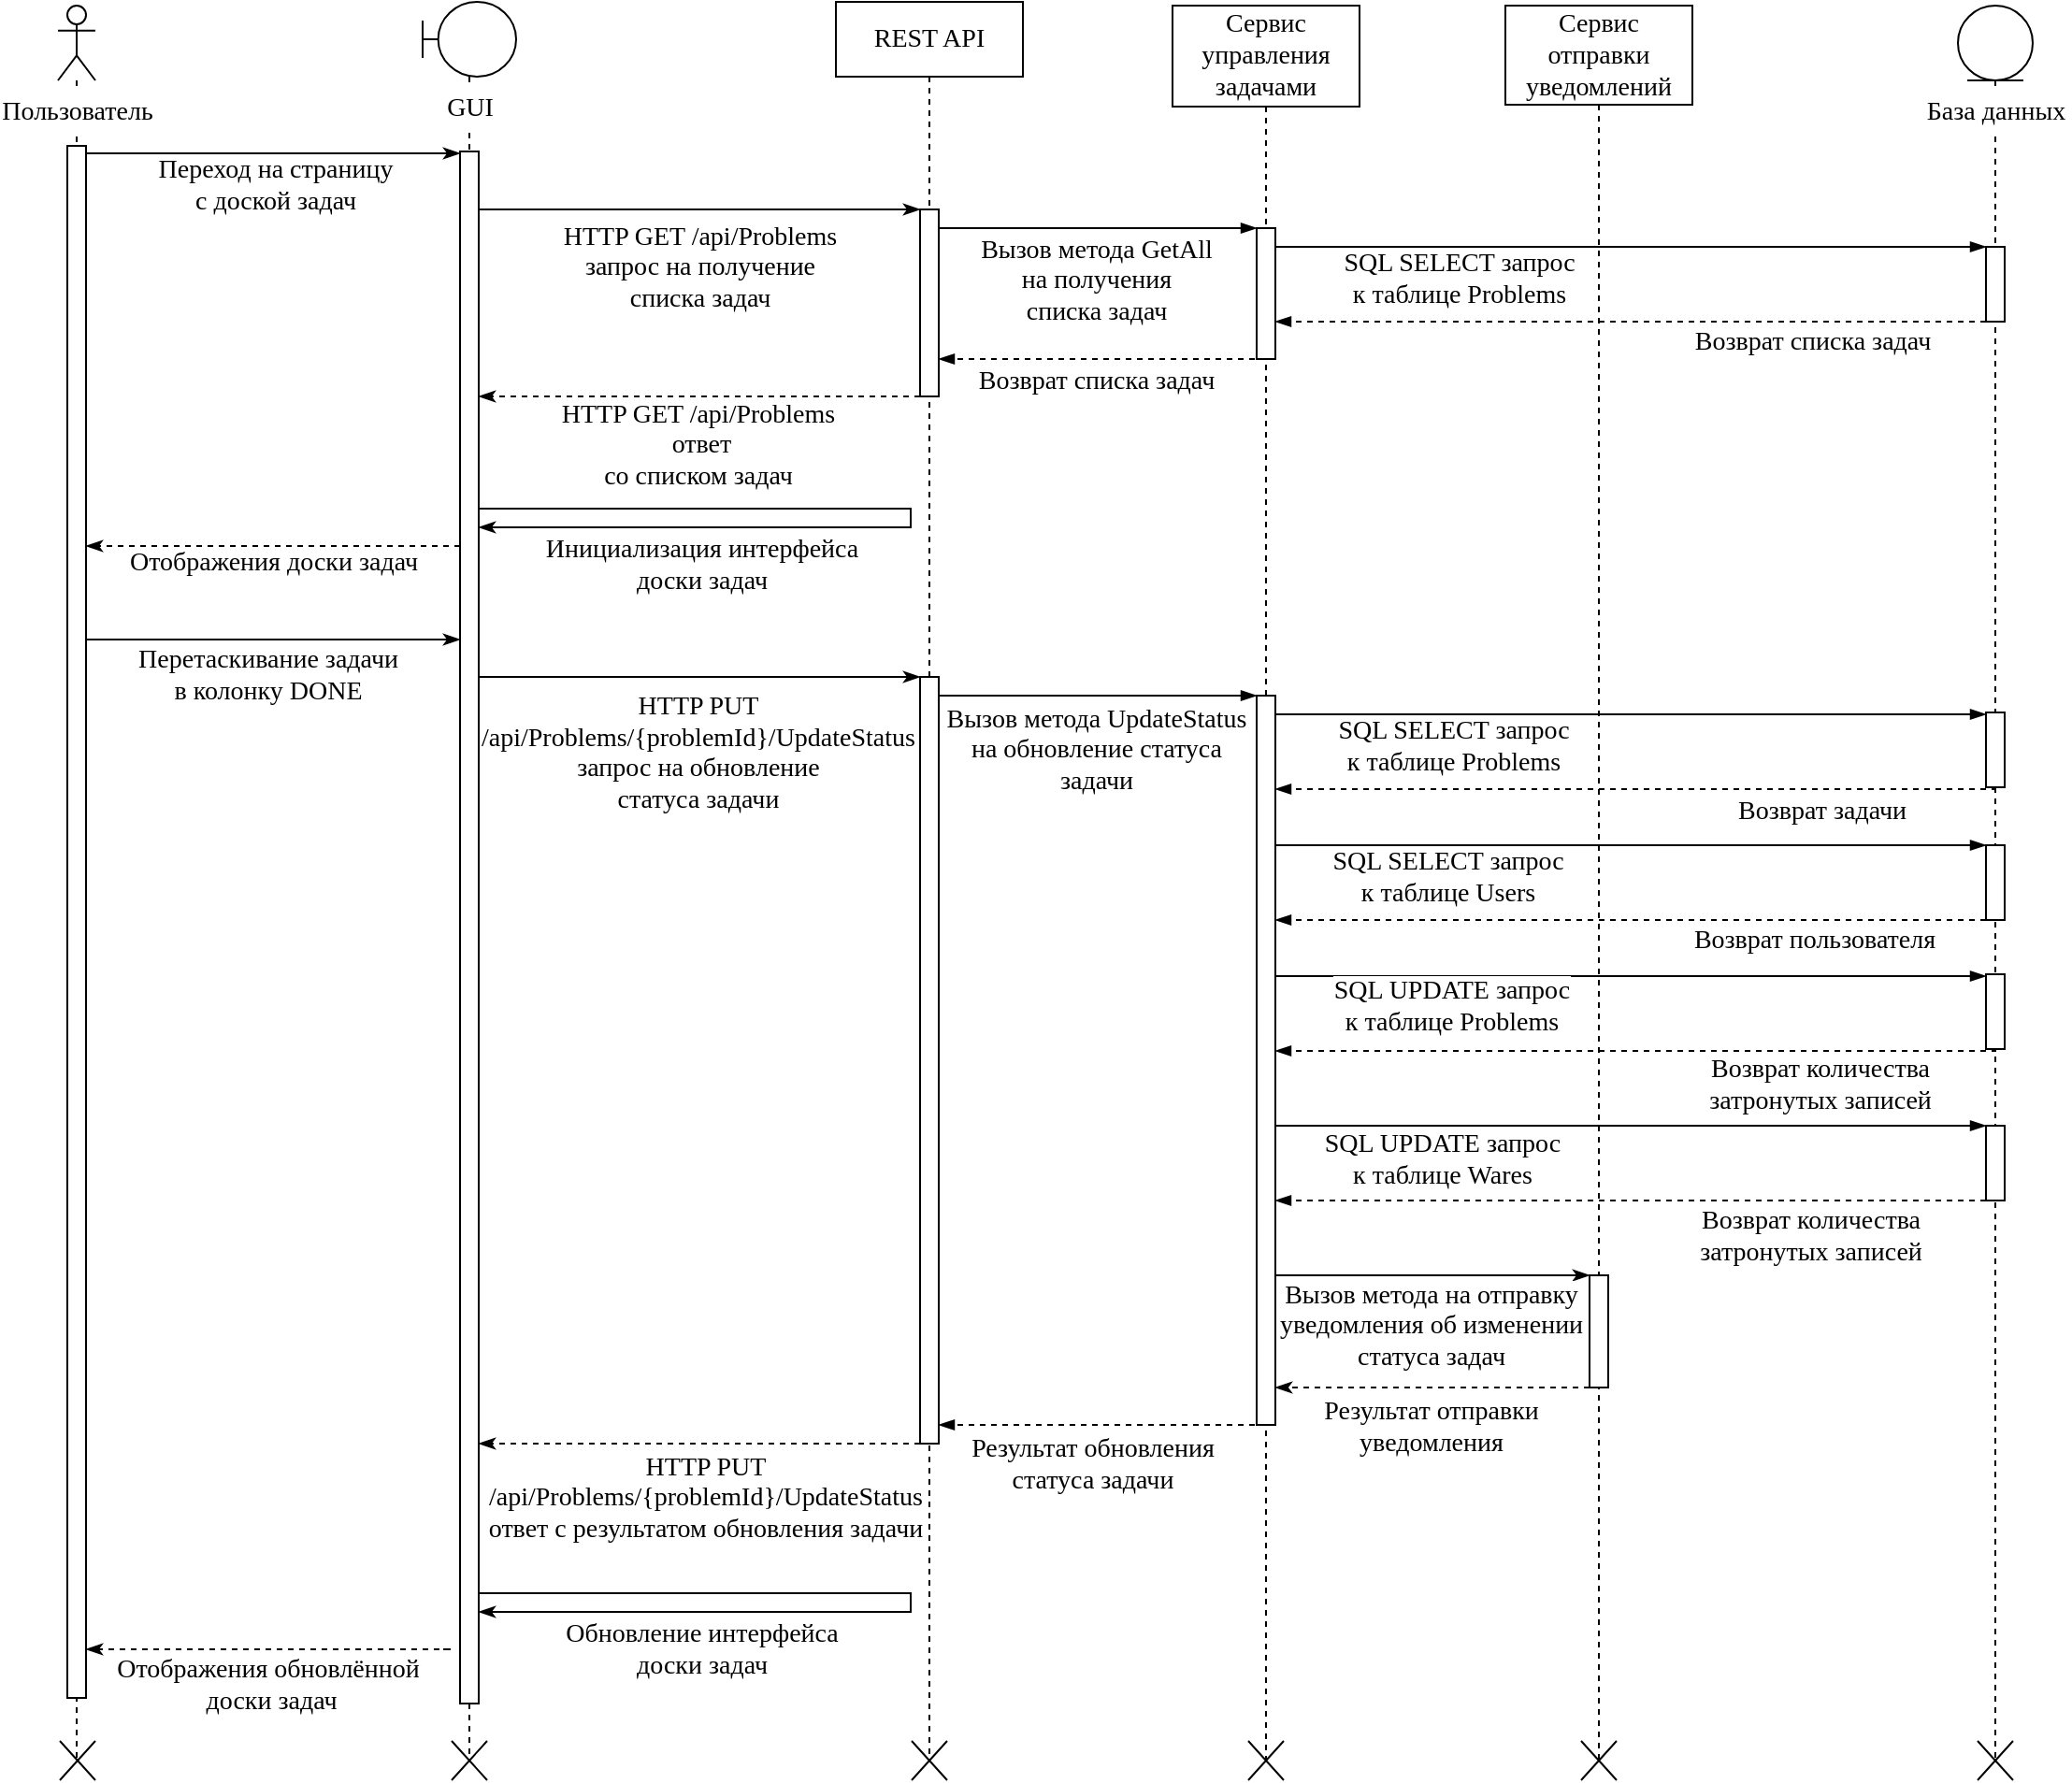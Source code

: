 <mxfile version="21.3.3" type="device">
  <diagram name="Страница 1" id="DM5A7a2sBH60GUnruqmK">
    <mxGraphModel dx="1790" dy="919" grid="0" gridSize="10" guides="1" tooltips="1" connect="1" arrows="1" fold="1" page="1" pageScale="1" pageWidth="1654" pageHeight="1169" math="0" shadow="0">
      <root>
        <mxCell id="0" />
        <mxCell id="1" parent="0" />
        <mxCell id="xIKeQf0XdznSWOi6v45g-2" value="" style="shape=umlLifeline;perimeter=lifelinePerimeter;whiteSpace=wrap;html=1;container=1;dropTarget=0;collapsible=0;recursiveResize=0;outlineConnect=0;portConstraint=eastwest;newEdgeStyle={&quot;edgeStyle&quot;:&quot;elbowEdgeStyle&quot;,&quot;elbow&quot;:&quot;vertical&quot;,&quot;curved&quot;:0,&quot;rounded&quot;:0};participant=umlActor;" parent="1" vertex="1">
          <mxGeometry x="204" y="141" width="20" height="939" as="geometry" />
        </mxCell>
        <mxCell id="uNYKcoVuDFgx-AQFCIqF-11" value="REST API" style="shape=umlLifeline;perimeter=lifelinePerimeter;whiteSpace=wrap;html=1;container=1;dropTarget=0;collapsible=0;recursiveResize=0;outlineConnect=0;portConstraint=eastwest;newEdgeStyle={&quot;edgeStyle&quot;:&quot;elbowEdgeStyle&quot;,&quot;elbow&quot;:&quot;vertical&quot;,&quot;curved&quot;:0,&quot;rounded&quot;:0};fontFamily=Times New Roman;fontSize=14;" parent="1" vertex="1">
          <mxGeometry x="620" y="139" width="100" height="941" as="geometry" />
        </mxCell>
        <mxCell id="uNYKcoVuDFgx-AQFCIqF-17" value="" style="html=1;points=[];perimeter=orthogonalPerimeter;outlineConnect=0;targetShapes=umlLifeline;portConstraint=eastwest;newEdgeStyle={&quot;edgeStyle&quot;:&quot;elbowEdgeStyle&quot;,&quot;elbow&quot;:&quot;vertical&quot;,&quot;curved&quot;:0,&quot;rounded&quot;:0};" parent="uNYKcoVuDFgx-AQFCIqF-11" vertex="1">
          <mxGeometry x="45" y="111" width="10" height="100" as="geometry" />
        </mxCell>
        <mxCell id="uNYKcoVuDFgx-AQFCIqF-32" value="" style="html=1;points=[];perimeter=orthogonalPerimeter;outlineConnect=0;targetShapes=umlLifeline;portConstraint=eastwest;newEdgeStyle={&quot;edgeStyle&quot;:&quot;elbowEdgeStyle&quot;,&quot;elbow&quot;:&quot;vertical&quot;,&quot;curved&quot;:0,&quot;rounded&quot;:0};" parent="uNYKcoVuDFgx-AQFCIqF-11" vertex="1">
          <mxGeometry x="45" y="361" width="10" height="410" as="geometry" />
        </mxCell>
        <mxCell id="uNYKcoVuDFgx-AQFCIqF-12" value="Сервис управления задачами" style="shape=umlLifeline;perimeter=lifelinePerimeter;whiteSpace=wrap;html=1;container=1;dropTarget=0;collapsible=0;recursiveResize=0;outlineConnect=0;portConstraint=eastwest;newEdgeStyle={&quot;edgeStyle&quot;:&quot;elbowEdgeStyle&quot;,&quot;elbow&quot;:&quot;vertical&quot;,&quot;curved&quot;:0,&quot;rounded&quot;:0};fontFamily=Times New Roman;fontSize=14;size=54;" parent="1" vertex="1">
          <mxGeometry x="800" y="141" width="100" height="939" as="geometry" />
        </mxCell>
        <mxCell id="uNYKcoVuDFgx-AQFCIqF-20" value="" style="html=1;points=[];perimeter=orthogonalPerimeter;outlineConnect=0;targetShapes=umlLifeline;portConstraint=eastwest;newEdgeStyle={&quot;edgeStyle&quot;:&quot;elbowEdgeStyle&quot;,&quot;elbow&quot;:&quot;vertical&quot;,&quot;curved&quot;:0,&quot;rounded&quot;:0};" parent="uNYKcoVuDFgx-AQFCIqF-12" vertex="1">
          <mxGeometry x="45" y="119" width="10" height="70" as="geometry" />
        </mxCell>
        <mxCell id="uNYKcoVuDFgx-AQFCIqF-33" value="" style="html=1;points=[];perimeter=orthogonalPerimeter;outlineConnect=0;targetShapes=umlLifeline;portConstraint=eastwest;newEdgeStyle={&quot;edgeStyle&quot;:&quot;elbowEdgeStyle&quot;,&quot;elbow&quot;:&quot;vertical&quot;,&quot;curved&quot;:0,&quot;rounded&quot;:0};" parent="uNYKcoVuDFgx-AQFCIqF-12" vertex="1">
          <mxGeometry x="45" y="369" width="10" height="390" as="geometry" />
        </mxCell>
        <mxCell id="uNYKcoVuDFgx-AQFCIqF-16" value="Переход на страницу &lt;br style=&quot;font-size: 14px;&quot;&gt;с доской задач" style="html=1;verticalAlign=bottom;endArrow=classicThin;edgeStyle=elbowEdgeStyle;elbow=vertical;curved=0;rounded=0;endFill=1;fontFamily=Times New Roman;fontSize=14;" parent="1" source="uNYKcoVuDFgx-AQFCIqF-14" target="uNYKcoVuDFgx-AQFCIqF-15" edge="1">
          <mxGeometry x="0.01" y="-37" width="80" relative="1" as="geometry">
            <mxPoint x="260" y="240" as="sourcePoint" />
            <mxPoint x="340" y="240" as="targetPoint" />
            <Array as="points">
              <mxPoint x="320" y="220" />
              <mxPoint x="290" y="240" />
            </Array>
            <mxPoint as="offset" />
          </mxGeometry>
        </mxCell>
        <mxCell id="uNYKcoVuDFgx-AQFCIqF-18" value="HTTP GET /api/Problems&lt;br style=&quot;font-size: 14px;&quot;&gt;запрос на получение &lt;br style=&quot;font-size: 14px;&quot;&gt;списка задач" style="html=1;verticalAlign=bottom;endArrow=classicThin;edgeStyle=elbowEdgeStyle;elbow=vertical;curved=0;rounded=0;endFill=1;fontFamily=Times New Roman;fontSize=14;" parent="1" source="uNYKcoVuDFgx-AQFCIqF-15" target="uNYKcoVuDFgx-AQFCIqF-17" edge="1">
          <mxGeometry y="-59" width="80" relative="1" as="geometry">
            <mxPoint x="500" y="250" as="sourcePoint" />
            <mxPoint x="660" y="250" as="targetPoint" />
            <Array as="points">
              <mxPoint x="575" y="250" />
              <mxPoint x="545" y="270" />
            </Array>
            <mxPoint as="offset" />
          </mxGeometry>
        </mxCell>
        <mxCell id="uNYKcoVuDFgx-AQFCIqF-19" value="Сервис отправки уведомлений" style="shape=umlLifeline;perimeter=lifelinePerimeter;whiteSpace=wrap;html=1;container=1;dropTarget=0;collapsible=0;recursiveResize=0;outlineConnect=0;portConstraint=eastwest;newEdgeStyle={&quot;edgeStyle&quot;:&quot;elbowEdgeStyle&quot;,&quot;elbow&quot;:&quot;vertical&quot;,&quot;curved&quot;:0,&quot;rounded&quot;:0};fontFamily=Times New Roman;fontSize=14;size=53;" parent="1" vertex="1">
          <mxGeometry x="978" y="141" width="100" height="939" as="geometry" />
        </mxCell>
        <mxCell id="OOK6wu0mRHpL1KG_avXk-5" value="" style="html=1;points=[];perimeter=orthogonalPerimeter;outlineConnect=0;targetShapes=umlLifeline;portConstraint=eastwest;newEdgeStyle={&quot;edgeStyle&quot;:&quot;elbowEdgeStyle&quot;,&quot;elbow&quot;:&quot;vertical&quot;,&quot;curved&quot;:0,&quot;rounded&quot;:0};" parent="uNYKcoVuDFgx-AQFCIqF-19" vertex="1">
          <mxGeometry x="45" y="679" width="10" height="60" as="geometry" />
        </mxCell>
        <mxCell id="uNYKcoVuDFgx-AQFCIqF-21" value="Вызов метода&amp;nbsp;GetAll&lt;br style=&quot;font-size: 14px;&quot;&gt;на получения &lt;br style=&quot;font-size: 14px;&quot;&gt;списка задач" style="html=1;verticalAlign=bottom;endArrow=blockThin;edgeStyle=elbowEdgeStyle;elbow=vertical;curved=0;rounded=0;endFill=1;fontFamily=Times New Roman;fontSize=14;" parent="1" source="uNYKcoVuDFgx-AQFCIqF-17" target="uNYKcoVuDFgx-AQFCIqF-20" edge="1">
          <mxGeometry x="-0.012" y="-56" width="80" relative="1" as="geometry">
            <mxPoint x="680" y="260" as="sourcePoint" />
            <mxPoint x="840" y="260" as="targetPoint" />
            <Array as="points">
              <mxPoint x="750" y="260" />
              <mxPoint x="720" y="280" />
            </Array>
            <mxPoint as="offset" />
          </mxGeometry>
        </mxCell>
        <mxCell id="uNYKcoVuDFgx-AQFCIqF-23" value="SQL SELECT запрос&lt;br style=&quot;font-size: 14px;&quot;&gt;к таблице Problems" style="html=1;verticalAlign=bottom;endArrow=blockThin;edgeStyle=elbowEdgeStyle;elbow=vertical;curved=0;rounded=0;endFill=1;fontFamily=Times New Roman;fontSize=14;" parent="1" source="uNYKcoVuDFgx-AQFCIqF-20" target="uNYKcoVuDFgx-AQFCIqF-22" edge="1">
          <mxGeometry x="-0.484" y="-37" width="80" relative="1" as="geometry">
            <mxPoint x="920" y="270" as="sourcePoint" />
            <mxPoint x="1200" y="270" as="targetPoint" />
            <Array as="points">
              <mxPoint x="1105" y="270" />
              <mxPoint x="1075" y="290" />
            </Array>
            <mxPoint as="offset" />
          </mxGeometry>
        </mxCell>
        <mxCell id="uNYKcoVuDFgx-AQFCIqF-24" value="Возврат списка задач" style="html=1;verticalAlign=bottom;endArrow=blockThin;edgeStyle=elbowEdgeStyle;elbow=vertical;curved=0;rounded=0;endFill=1;dashed=1;fontFamily=Times New Roman;fontSize=14;" parent="1" source="uNYKcoVuDFgx-AQFCIqF-22" target="uNYKcoVuDFgx-AQFCIqF-20" edge="1">
          <mxGeometry x="-0.51" y="22" width="80" relative="1" as="geometry">
            <mxPoint x="1200.0" y="310" as="sourcePoint" />
            <mxPoint x="1030.0" y="310" as="targetPoint" />
            <Array as="points">
              <mxPoint x="1125.0" y="310" />
              <mxPoint x="1155.0" y="330" />
            </Array>
            <mxPoint as="offset" />
          </mxGeometry>
        </mxCell>
        <mxCell id="uNYKcoVuDFgx-AQFCIqF-25" value="Возврат списка задач" style="html=1;verticalAlign=bottom;endArrow=blockThin;edgeStyle=elbowEdgeStyle;elbow=vertical;curved=0;rounded=0;endFill=1;dashed=1;fontFamily=Times New Roman;fontSize=14;" parent="1" target="uNYKcoVuDFgx-AQFCIqF-17" edge="1">
          <mxGeometry x="0.04" y="23" width="80" relative="1" as="geometry">
            <mxPoint x="850" y="330" as="sourcePoint" />
            <mxPoint x="680" y="330" as="targetPoint" />
            <Array as="points">
              <mxPoint x="850.0" y="330" />
              <mxPoint x="880.0" y="350" />
            </Array>
            <mxPoint as="offset" />
          </mxGeometry>
        </mxCell>
        <mxCell id="uNYKcoVuDFgx-AQFCIqF-26" value="HTTP GET /api/Problems&lt;br style=&quot;font-size: 14px;&quot;&gt;&amp;nbsp;ответ &lt;br style=&quot;font-size: 14px;&quot;&gt;со списком задач" style="html=1;verticalAlign=bottom;endArrow=classicThin;edgeStyle=elbowEdgeStyle;elbow=vertical;curved=0;rounded=0;endFill=1;dashed=1;fontFamily=Times New Roman;fontSize=14;" parent="1" target="uNYKcoVuDFgx-AQFCIqF-15" edge="1">
          <mxGeometry x="0.009" y="54" width="80" relative="1" as="geometry">
            <mxPoint x="665" y="350" as="sourcePoint" />
            <mxPoint x="500" y="350" as="targetPoint" />
            <Array as="points">
              <mxPoint x="665.0" y="350" />
              <mxPoint x="695.0" y="370" />
            </Array>
            <mxPoint as="offset" />
          </mxGeometry>
        </mxCell>
        <mxCell id="uNYKcoVuDFgx-AQFCIqF-29" value="Отображения доски задач" style="html=1;verticalAlign=bottom;endArrow=classicThin;edgeStyle=elbowEdgeStyle;elbow=vertical;curved=0;rounded=0;endFill=1;dashed=1;fontFamily=Times New Roman;fontSize=14;" parent="1" source="uNYKcoVuDFgx-AQFCIqF-15" target="uNYKcoVuDFgx-AQFCIqF-14" edge="1">
          <mxGeometry y="20" width="80" relative="1" as="geometry">
            <mxPoint x="410" y="430" as="sourcePoint" />
            <mxPoint x="240" y="430" as="targetPoint" />
            <Array as="points">
              <mxPoint x="410.0" y="430" />
              <mxPoint x="440.0" y="450" />
            </Array>
            <mxPoint as="offset" />
          </mxGeometry>
        </mxCell>
        <mxCell id="uNYKcoVuDFgx-AQFCIqF-30" value="Перетаскивание задачи &lt;br style=&quot;font-size: 14px;&quot;&gt;в колонку DONE" style="html=1;verticalAlign=bottom;endArrow=classicThin;edgeStyle=elbowEdgeStyle;elbow=vertical;curved=0;rounded=0;endFill=1;fontFamily=Times New Roman;fontSize=14;" parent="1" source="uNYKcoVuDFgx-AQFCIqF-14" target="uNYKcoVuDFgx-AQFCIqF-15" edge="1">
          <mxGeometry x="-0.03" y="-39" width="80" relative="1" as="geometry">
            <mxPoint x="250" y="480" as="sourcePoint" />
            <mxPoint x="410" y="480" as="targetPoint" />
            <Array as="points">
              <mxPoint x="325" y="480" />
              <mxPoint x="295" y="500" />
            </Array>
            <mxPoint as="offset" />
          </mxGeometry>
        </mxCell>
        <mxCell id="uNYKcoVuDFgx-AQFCIqF-31" value="HTTP PUT &lt;br style=&quot;font-size: 14px;&quot;&gt;/api/Problems/{problemId}/UpdateStatus&lt;br style=&quot;font-size: 14px;&quot;&gt;запрос на обновление &lt;br style=&quot;font-size: 14px;&quot;&gt;статуса задачи" style="html=1;verticalAlign=bottom;endArrow=classicThin;edgeStyle=elbowEdgeStyle;elbow=vertical;curved=0;rounded=0;endFill=1;fontFamily=Times New Roman;fontSize=14;" parent="1" source="uNYKcoVuDFgx-AQFCIqF-15" target="uNYKcoVuDFgx-AQFCIqF-32" edge="1">
          <mxGeometry x="-0.009" y="-77" width="80" relative="1" as="geometry">
            <mxPoint x="490" y="500" as="sourcePoint" />
            <mxPoint x="660" y="500" as="targetPoint" />
            <Array as="points">
              <mxPoint x="570" y="500" />
              <mxPoint x="540" y="520" />
            </Array>
            <mxPoint as="offset" />
          </mxGeometry>
        </mxCell>
        <mxCell id="uNYKcoVuDFgx-AQFCIqF-34" value="Вызов метода UpdateStatus&lt;br style=&quot;font-size: 14px;&quot;&gt;на обновление статуса&lt;br style=&quot;font-size: 14px;&quot;&gt;задачи" style="html=1;verticalAlign=bottom;endArrow=blockThin;edgeStyle=elbowEdgeStyle;elbow=vertical;curved=0;rounded=0;endFill=1;fontFamily=Times New Roman;fontSize=14;" parent="1" source="uNYKcoVuDFgx-AQFCIqF-32" target="uNYKcoVuDFgx-AQFCIqF-33" edge="1">
          <mxGeometry x="-0.012" y="-57" width="80" relative="1" as="geometry">
            <mxPoint x="700" y="510" as="sourcePoint" />
            <mxPoint x="840" y="510" as="targetPoint" />
            <Array as="points">
              <mxPoint x="745" y="510" />
              <mxPoint x="715" y="530" />
            </Array>
            <mxPoint as="offset" />
          </mxGeometry>
        </mxCell>
        <mxCell id="uNYKcoVuDFgx-AQFCIqF-36" value="SQL SELECT запрос&lt;br style=&quot;font-size: 14px;&quot;&gt;к таблице Problems" style="html=1;verticalAlign=bottom;endArrow=blockThin;edgeStyle=elbowEdgeStyle;elbow=vertical;curved=0;rounded=0;endFill=1;fontFamily=Times New Roman;fontSize=14;" parent="1" source="uNYKcoVuDFgx-AQFCIqF-33" target="uNYKcoVuDFgx-AQFCIqF-35" edge="1">
          <mxGeometry x="-0.5" y="-37" width="80" relative="1" as="geometry">
            <mxPoint x="865" y="520" as="sourcePoint" />
            <mxPoint x="1190" y="520" as="targetPoint" />
            <Array as="points">
              <mxPoint x="1115" y="520" />
              <mxPoint x="1085" y="540" />
            </Array>
            <mxPoint as="offset" />
          </mxGeometry>
        </mxCell>
        <mxCell id="uNYKcoVuDFgx-AQFCIqF-37" value="Возврат задачи" style="html=1;verticalAlign=bottom;endArrow=blockThin;edgeStyle=elbowEdgeStyle;elbow=vertical;curved=0;rounded=0;endFill=1;dashed=1;fontFamily=Times New Roman;fontSize=14;" parent="1" source="uNYKcoVuDFgx-AQFCIqF-35" target="uNYKcoVuDFgx-AQFCIqF-33" edge="1">
          <mxGeometry x="-0.513" y="23" width="80" relative="1" as="geometry">
            <mxPoint x="1200" y="560" as="sourcePoint" />
            <mxPoint x="860" y="560" as="targetPoint" />
            <Array as="points">
              <mxPoint x="1120.0" y="560" />
              <mxPoint x="1150.0" y="580" />
            </Array>
            <mxPoint as="offset" />
          </mxGeometry>
        </mxCell>
        <mxCell id="uNYKcoVuDFgx-AQFCIqF-39" value="SQL SELECT запрос&lt;br style=&quot;font-size: 14px;&quot;&gt;к таблице Users" style="html=1;verticalAlign=bottom;endArrow=blockThin;edgeStyle=elbowEdgeStyle;elbow=vertical;curved=0;rounded=0;endFill=1;fontFamily=Times New Roman;fontSize=14;" parent="1" source="uNYKcoVuDFgx-AQFCIqF-33" target="uNYKcoVuDFgx-AQFCIqF-38" edge="1">
          <mxGeometry x="-0.516" y="-37" width="80" relative="1" as="geometry">
            <mxPoint x="870" y="590" as="sourcePoint" />
            <mxPoint x="1200" y="590" as="targetPoint" />
            <Array as="points">
              <mxPoint x="1130" y="590" />
              <mxPoint x="1100" y="610" />
            </Array>
            <mxPoint as="offset" />
          </mxGeometry>
        </mxCell>
        <mxCell id="uNYKcoVuDFgx-AQFCIqF-40" value="Возврат пользователя" style="html=1;verticalAlign=bottom;endArrow=blockThin;edgeStyle=elbowEdgeStyle;elbow=vertical;curved=0;rounded=0;endFill=1;dashed=1;fontFamily=Times New Roman;fontSize=14;" parent="1" source="uNYKcoVuDFgx-AQFCIqF-38" target="uNYKcoVuDFgx-AQFCIqF-33" edge="1">
          <mxGeometry x="-0.516" y="22" width="80" relative="1" as="geometry">
            <mxPoint x="1200" y="630" as="sourcePoint" />
            <mxPoint x="860" y="630" as="targetPoint" />
            <Array as="points">
              <mxPoint x="1115.0" y="630" />
              <mxPoint x="1145.0" y="650" />
            </Array>
            <mxPoint as="offset" />
          </mxGeometry>
        </mxCell>
        <mxCell id="OOK6wu0mRHpL1KG_avXk-3" value="SQL UPDATE запрос&lt;br style=&quot;font-size: 14px;&quot;&gt;к таблице Problems" style="html=1;verticalAlign=bottom;endArrow=blockThin;edgeStyle=elbowEdgeStyle;elbow=vertical;curved=0;rounded=0;endFill=1;fontFamily=Times New Roman;fontSize=14;" parent="1" source="uNYKcoVuDFgx-AQFCIqF-33" target="OOK6wu0mRHpL1KG_avXk-1" edge="1">
          <mxGeometry x="-0.505" y="-36" width="80" relative="1" as="geometry">
            <mxPoint x="870" y="660" as="sourcePoint" />
            <mxPoint x="1200" y="660" as="targetPoint" />
            <Array as="points">
              <mxPoint x="1145" y="660" />
              <mxPoint x="1115" y="680" />
            </Array>
            <mxPoint as="offset" />
          </mxGeometry>
        </mxCell>
        <mxCell id="OOK6wu0mRHpL1KG_avXk-4" value="Возврат количества &lt;br style=&quot;font-size: 14px;&quot;&gt;затронутых записей" style="html=1;verticalAlign=bottom;endArrow=blockThin;edgeStyle=elbowEdgeStyle;elbow=vertical;curved=0;rounded=0;endFill=1;dashed=1;fontFamily=Times New Roman;fontSize=14;" parent="1" source="OOK6wu0mRHpL1KG_avXk-1" target="uNYKcoVuDFgx-AQFCIqF-33" edge="1">
          <mxGeometry x="-0.508" y="38" width="80" relative="1" as="geometry">
            <mxPoint x="1190" y="700" as="sourcePoint" />
            <mxPoint x="870" y="700" as="targetPoint" />
            <Array as="points">
              <mxPoint x="1130.0" y="700" />
              <mxPoint x="1160.0" y="720" />
            </Array>
            <mxPoint as="offset" />
          </mxGeometry>
        </mxCell>
        <mxCell id="OOK6wu0mRHpL1KG_avXk-6" value="Вызов метода на отправку &lt;br style=&quot;font-size: 14px;&quot;&gt;уведомления об изменении&lt;br style=&quot;font-size: 14px;&quot;&gt;статуса задач" style="html=1;verticalAlign=bottom;endArrow=classicThin;edgeStyle=elbowEdgeStyle;elbow=vertical;curved=0;rounded=0;endFill=1;fontFamily=Times New Roman;fontSize=14;" parent="1" source="uNYKcoVuDFgx-AQFCIqF-33" target="OOK6wu0mRHpL1KG_avXk-5" edge="1">
          <mxGeometry x="-0.012" y="-55" width="80" relative="1" as="geometry">
            <mxPoint x="880" y="730" as="sourcePoint" />
            <mxPoint x="1020" y="730" as="targetPoint" />
            <Array as="points">
              <mxPoint x="910" y="820" />
              <mxPoint x="960" y="730" />
              <mxPoint x="930" y="750" />
            </Array>
            <mxPoint as="offset" />
          </mxGeometry>
        </mxCell>
        <mxCell id="OOK6wu0mRHpL1KG_avXk-8" value="SQL UPDATE запрос&lt;br style=&quot;font-size: 14px;&quot;&gt;к таблице Wares" style="html=1;verticalAlign=bottom;endArrow=blockThin;edgeStyle=elbowEdgeStyle;elbow=vertical;curved=0;rounded=0;endFill=1;fontFamily=Times New Roman;fontSize=14;" parent="1" source="uNYKcoVuDFgx-AQFCIqF-33" target="OOK6wu0mRHpL1KG_avXk-7" edge="1">
          <mxGeometry x="-0.532" y="-38" width="80" relative="1" as="geometry">
            <mxPoint x="860" y="740" as="sourcePoint" />
            <mxPoint x="1200" y="740" as="targetPoint" />
            <Array as="points">
              <mxPoint x="1140" y="740" />
              <mxPoint x="1110" y="760" />
            </Array>
            <mxPoint as="offset" />
          </mxGeometry>
        </mxCell>
        <mxCell id="OOK6wu0mRHpL1KG_avXk-9" value="Возврат количества &lt;br style=&quot;font-size: 14px;&quot;&gt;затронутых записей" style="html=1;verticalAlign=bottom;endArrow=blockThin;edgeStyle=elbowEdgeStyle;elbow=vertical;curved=0;rounded=0;endFill=1;dashed=1;fontFamily=Times New Roman;fontSize=14;" parent="1" source="OOK6wu0mRHpL1KG_avXk-7" target="uNYKcoVuDFgx-AQFCIqF-33" edge="1">
          <mxGeometry x="-0.505" y="39" width="80" relative="1" as="geometry">
            <mxPoint x="1200" y="780" as="sourcePoint" />
            <mxPoint x="860" y="780" as="targetPoint" />
            <Array as="points">
              <mxPoint x="1125.0" y="780" />
              <mxPoint x="1155.0" y="800" />
            </Array>
            <mxPoint as="offset" />
          </mxGeometry>
        </mxCell>
        <mxCell id="OOK6wu0mRHpL1KG_avXk-10" value="Результат отправки&lt;br style=&quot;font-size: 14px;&quot;&gt;уведомления" style="html=1;verticalAlign=bottom;endArrow=classicThin;edgeStyle=elbowEdgeStyle;elbow=vertical;curved=0;rounded=0;endFill=1;dashed=1;fontFamily=Times New Roman;fontSize=14;" parent="1" source="OOK6wu0mRHpL1KG_avXk-5" target="uNYKcoVuDFgx-AQFCIqF-33" edge="1">
          <mxGeometry x="0.012" y="41" width="80" relative="1" as="geometry">
            <mxPoint x="1020" y="880" as="sourcePoint" />
            <mxPoint x="860" y="880" as="targetPoint" />
            <Array as="points">
              <mxPoint x="940.0" y="880" />
              <mxPoint x="970.0" y="900" />
            </Array>
            <mxPoint as="offset" />
          </mxGeometry>
        </mxCell>
        <mxCell id="OOK6wu0mRHpL1KG_avXk-11" value="Результат обновления&lt;br style=&quot;font-size: 14px;&quot;&gt;статуса задачи" style="html=1;verticalAlign=bottom;endArrow=blockThin;edgeStyle=elbowEdgeStyle;elbow=vertical;curved=0;rounded=0;endFill=1;dashed=1;exitX=0.5;exitY=1;exitDx=0;exitDy=0;exitPerimeter=0;fontFamily=Times New Roman;fontSize=14;" parent="1" source="uNYKcoVuDFgx-AQFCIqF-33" target="uNYKcoVuDFgx-AQFCIqF-32" edge="1">
          <mxGeometry x="0.063" y="41" width="80" relative="1" as="geometry">
            <mxPoint x="840" y="900" as="sourcePoint" />
            <mxPoint x="680" y="900" as="targetPoint" />
            <Array as="points">
              <mxPoint x="760.0" y="900" />
              <mxPoint x="790.0" y="920" />
            </Array>
            <mxPoint as="offset" />
          </mxGeometry>
        </mxCell>
        <mxCell id="OOK6wu0mRHpL1KG_avXk-12" value="HTTP PUT&lt;br style=&quot;border-color: var(--border-color); font-size: 14px;&quot;&gt;/api/Problems/{problemId}/UpdateStatus&lt;br style=&quot;border-color: var(--border-color); font-size: 14px;&quot;&gt;ответ с результатом обновления задачи" style="html=1;verticalAlign=bottom;endArrow=classicThin;edgeStyle=elbowEdgeStyle;elbow=vertical;curved=0;rounded=0;endFill=1;dashed=1;fontFamily=Times New Roman;fontSize=14;" parent="1" source="uNYKcoVuDFgx-AQFCIqF-32" target="uNYKcoVuDFgx-AQFCIqF-15" edge="1">
          <mxGeometry x="-0.025" y="57" width="80" relative="1" as="geometry">
            <mxPoint x="660" y="910" as="sourcePoint" />
            <mxPoint x="430" y="910" as="targetPoint" />
            <Array as="points">
              <mxPoint x="660.0" y="910" />
              <mxPoint x="690.0" y="930" />
            </Array>
            <mxPoint as="offset" />
          </mxGeometry>
        </mxCell>
        <mxCell id="OOK6wu0mRHpL1KG_avXk-15" value="Отображения обновлённой&lt;br style=&quot;font-size: 14px;&quot;&gt;&amp;nbsp;доски задач" style="html=1;verticalAlign=bottom;endArrow=classicThin;edgeStyle=elbowEdgeStyle;elbow=vertical;curved=0;rounded=0;endFill=1;dashed=1;fontFamily=Times New Roman;fontSize=14;" parent="1" target="uNYKcoVuDFgx-AQFCIqF-14" edge="1">
          <mxGeometry x="0.035" y="39" width="80" relative="1" as="geometry">
            <mxPoint x="410" y="1020" as="sourcePoint" />
            <mxPoint x="250" y="1020" as="targetPoint" />
            <Array as="points">
              <mxPoint x="415.0" y="1020" />
              <mxPoint x="445.0" y="1040" />
            </Array>
            <mxPoint as="offset" />
          </mxGeometry>
        </mxCell>
        <mxCell id="uNYKcoVuDFgx-AQFCIqF-14" value="" style="html=1;points=[];perimeter=orthogonalPerimeter;outlineConnect=0;targetShapes=umlLifeline;portConstraint=eastwest;newEdgeStyle={&quot;edgeStyle&quot;:&quot;elbowEdgeStyle&quot;,&quot;elbow&quot;:&quot;vertical&quot;,&quot;curved&quot;:0,&quot;rounded&quot;:0};" parent="1" vertex="1">
          <mxGeometry x="209" y="216" width="10" height="830" as="geometry" />
        </mxCell>
        <mxCell id="xIKeQf0XdznSWOi6v45g-3" value="" style="shape=umlDestroy;whiteSpace=wrap;html=1;strokeWidth=1;targetShapes=umlLifeline;" parent="1" vertex="1">
          <mxGeometry x="1230.5" y="1069" width="19" height="21" as="geometry" />
        </mxCell>
        <mxCell id="xIKeQf0XdznSWOi6v45g-4" value="" style="shape=umlDestroy;whiteSpace=wrap;html=1;strokeWidth=1;targetShapes=umlLifeline;" parent="1" vertex="1">
          <mxGeometry x="1018.5" y="1069" width="19" height="21" as="geometry" />
        </mxCell>
        <mxCell id="xIKeQf0XdznSWOi6v45g-5" value="" style="shape=umlDestroy;whiteSpace=wrap;html=1;strokeWidth=1;targetShapes=umlLifeline;" parent="1" vertex="1">
          <mxGeometry x="840.5" y="1069" width="19" height="21" as="geometry" />
        </mxCell>
        <mxCell id="xIKeQf0XdznSWOi6v45g-6" value="" style="shape=umlDestroy;whiteSpace=wrap;html=1;strokeWidth=1;targetShapes=umlLifeline;" parent="1" vertex="1">
          <mxGeometry x="660.5" y="1069" width="19" height="21" as="geometry" />
        </mxCell>
        <mxCell id="xIKeQf0XdznSWOi6v45g-7" value="" style="shape=umlDestroy;whiteSpace=wrap;html=1;strokeWidth=1;targetShapes=umlLifeline;" parent="1" vertex="1">
          <mxGeometry x="414.5" y="1069" width="19" height="21" as="geometry" />
        </mxCell>
        <mxCell id="xIKeQf0XdznSWOi6v45g-8" value="" style="shape=umlDestroy;whiteSpace=wrap;html=1;strokeWidth=1;targetShapes=umlLifeline;" parent="1" vertex="1">
          <mxGeometry x="205" y="1069" width="19" height="21" as="geometry" />
        </mxCell>
        <mxCell id="xIKeQf0XdznSWOi6v45g-9" value="" style="shape=umlLifeline;perimeter=lifelinePerimeter;whiteSpace=wrap;html=1;container=1;dropTarget=0;collapsible=0;recursiveResize=0;outlineConnect=0;portConstraint=eastwest;newEdgeStyle={&quot;edgeStyle&quot;:&quot;elbowEdgeStyle&quot;,&quot;elbow&quot;:&quot;vertical&quot;,&quot;curved&quot;:0,&quot;rounded&quot;:0};participant=umlBoundary;" parent="1" vertex="1">
          <mxGeometry x="399" y="139" width="50" height="941" as="geometry" />
        </mxCell>
        <mxCell id="xIKeQf0XdznSWOi6v45g-10" value="&lt;span style=&quot;font-weight: normal; font-size: 14px;&quot;&gt;Пользователь&lt;/span&gt;" style="text;align=center;fontStyle=1;verticalAlign=middle;spacingLeft=3;spacingRight=3;rotatable=0;points=[[0,0.5],[1,0.5]];portConstraint=eastwest;html=1;fillColor=default;fontFamily=Times New Roman;fontSize=14;" parent="1" vertex="1">
          <mxGeometry x="174" y="187" width="80" height="22" as="geometry" />
        </mxCell>
        <mxCell id="uNYKcoVuDFgx-AQFCIqF-15" value="" style="html=1;points=[];perimeter=orthogonalPerimeter;outlineConnect=0;targetShapes=umlLifeline;portConstraint=eastwest;newEdgeStyle={&quot;edgeStyle&quot;:&quot;elbowEdgeStyle&quot;,&quot;elbow&quot;:&quot;vertical&quot;,&quot;curved&quot;:0,&quot;rounded&quot;:0};" parent="1" vertex="1">
          <mxGeometry x="419" y="219" width="10" height="830" as="geometry" />
        </mxCell>
        <mxCell id="OOK6wu0mRHpL1KG_avXk-13" value="Обновление интерфейса&lt;br style=&quot;font-size: 14px;&quot;&gt;доски задач" style="html=1;align=center;spacingLeft=2;endArrow=classicThin;rounded=0;edgeStyle=orthogonalEdgeStyle;curved=0;rounded=0;endFill=1;fontFamily=Times New Roman;fontSize=14;" parent="1" source="uNYKcoVuDFgx-AQFCIqF-15" target="uNYKcoVuDFgx-AQFCIqF-15" edge="1">
          <mxGeometry x="0.5" y="20" relative="1" as="geometry">
            <mxPoint x="430" y="990" as="sourcePoint" />
            <Array as="points">
              <mxPoint x="660" y="990" />
              <mxPoint x="660" y="1000" />
            </Array>
            <mxPoint x="430" y="1000" as="targetPoint" />
            <mxPoint as="offset" />
          </mxGeometry>
        </mxCell>
        <mxCell id="uNYKcoVuDFgx-AQFCIqF-28" value="Инициализация интерфейса&lt;br style=&quot;font-size: 14px;&quot;&gt;доски задач" style="html=1;align=center;spacingLeft=2;endArrow=classicThin;rounded=0;edgeStyle=orthogonalEdgeStyle;curved=0;rounded=0;endFill=1;fontFamily=Times New Roman;fontSize=14;" parent="1" source="uNYKcoVuDFgx-AQFCIqF-15" target="uNYKcoVuDFgx-AQFCIqF-15" edge="1">
          <mxGeometry x="0.5" y="20" relative="1" as="geometry">
            <mxPoint x="430" y="410" as="sourcePoint" />
            <Array as="points">
              <mxPoint x="660" y="410" />
              <mxPoint x="660" y="420" />
            </Array>
            <mxPoint x="440" y="440" as="targetPoint" />
            <mxPoint as="offset" />
          </mxGeometry>
        </mxCell>
        <mxCell id="xIKeQf0XdznSWOi6v45g-11" value="&lt;span style=&quot;font-weight: 400; font-size: 14px;&quot;&gt;GUI&lt;/span&gt;" style="text;align=center;fontStyle=1;verticalAlign=middle;spacingLeft=3;spacingRight=3;rotatable=0;points=[[0,0.5],[1,0.5]];portConstraint=eastwest;html=1;fillColor=default;fontFamily=Times New Roman;fontSize=14;" parent="1" vertex="1">
          <mxGeometry x="384" y="183" width="80" height="26" as="geometry" />
        </mxCell>
        <mxCell id="xIKeQf0XdznSWOi6v45g-13" value="" style="shape=umlLifeline;perimeter=lifelinePerimeter;whiteSpace=wrap;html=1;container=1;dropTarget=0;collapsible=0;recursiveResize=0;outlineConnect=0;portConstraint=eastwest;newEdgeStyle={&quot;edgeStyle&quot;:&quot;elbowEdgeStyle&quot;,&quot;elbow&quot;:&quot;vertical&quot;,&quot;curved&quot;:0,&quot;rounded&quot;:0};participant=umlEntity;fontFamily=Times New Roman;" parent="1" vertex="1">
          <mxGeometry x="1220" y="141" width="40" height="939" as="geometry" />
        </mxCell>
        <mxCell id="uNYKcoVuDFgx-AQFCIqF-22" value="" style="html=1;points=[];perimeter=orthogonalPerimeter;outlineConnect=0;targetShapes=umlLifeline;portConstraint=eastwest;newEdgeStyle={&quot;edgeStyle&quot;:&quot;elbowEdgeStyle&quot;,&quot;elbow&quot;:&quot;vertical&quot;,&quot;curved&quot;:0,&quot;rounded&quot;:0};" parent="1" vertex="1">
          <mxGeometry x="1235" y="270" width="10" height="40" as="geometry" />
        </mxCell>
        <mxCell id="uNYKcoVuDFgx-AQFCIqF-35" value="" style="html=1;points=[];perimeter=orthogonalPerimeter;outlineConnect=0;targetShapes=umlLifeline;portConstraint=eastwest;newEdgeStyle={&quot;edgeStyle&quot;:&quot;elbowEdgeStyle&quot;,&quot;elbow&quot;:&quot;vertical&quot;,&quot;curved&quot;:0,&quot;rounded&quot;:0};" parent="1" vertex="1">
          <mxGeometry x="1235" y="519" width="10" height="40" as="geometry" />
        </mxCell>
        <mxCell id="uNYKcoVuDFgx-AQFCIqF-38" value="" style="html=1;points=[];perimeter=orthogonalPerimeter;outlineConnect=0;targetShapes=umlLifeline;portConstraint=eastwest;newEdgeStyle={&quot;edgeStyle&quot;:&quot;elbowEdgeStyle&quot;,&quot;elbow&quot;:&quot;vertical&quot;,&quot;curved&quot;:0,&quot;rounded&quot;:0};" parent="1" vertex="1">
          <mxGeometry x="1235" y="590" width="10" height="40" as="geometry" />
        </mxCell>
        <mxCell id="OOK6wu0mRHpL1KG_avXk-1" value="" style="html=1;points=[];perimeter=orthogonalPerimeter;outlineConnect=0;targetShapes=umlLifeline;portConstraint=eastwest;newEdgeStyle={&quot;edgeStyle&quot;:&quot;elbowEdgeStyle&quot;,&quot;elbow&quot;:&quot;vertical&quot;,&quot;curved&quot;:0,&quot;rounded&quot;:0};" parent="1" vertex="1">
          <mxGeometry x="1235" y="659" width="10" height="40" as="geometry" />
        </mxCell>
        <mxCell id="OOK6wu0mRHpL1KG_avXk-7" value="" style="html=1;points=[];perimeter=orthogonalPerimeter;outlineConnect=0;targetShapes=umlLifeline;portConstraint=eastwest;newEdgeStyle={&quot;edgeStyle&quot;:&quot;elbowEdgeStyle&quot;,&quot;elbow&quot;:&quot;vertical&quot;,&quot;curved&quot;:0,&quot;rounded&quot;:0};" parent="1" vertex="1">
          <mxGeometry x="1235" y="740" width="10" height="40" as="geometry" />
        </mxCell>
        <mxCell id="xIKeQf0XdznSWOi6v45g-14" value="&lt;span style=&quot;font-weight: 400; font-size: 14px;&quot;&gt;База данных&lt;/span&gt;" style="text;align=center;fontStyle=1;verticalAlign=middle;spacingLeft=3;spacingRight=3;rotatable=0;points=[[0,0.5],[1,0.5]];portConstraint=eastwest;html=1;fillColor=default;fontFamily=Times New Roman;fontSize=14;" parent="1" vertex="1">
          <mxGeometry x="1200" y="185" width="80" height="26" as="geometry" />
        </mxCell>
      </root>
    </mxGraphModel>
  </diagram>
</mxfile>
